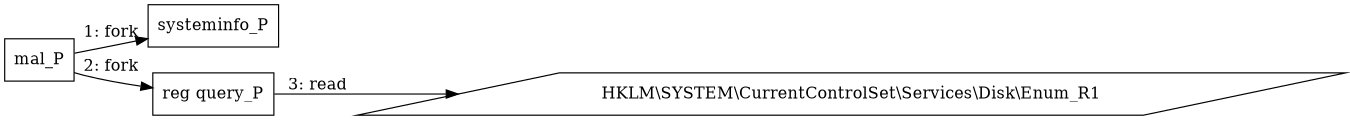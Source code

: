 digraph T1082 {
rankdir="LR"
size="9"
fixedsize="false"
splines="true"
nodesep=0.3
ranksep=0
fontsize=10
overlap="scalexy"
engine= "neato"
	"mal_P" [node_type=Process shape=box]
	"systeminfo_P" [node_type=Process shape=box]
	"reg query_P" [node_type=Process shape=box]
	"HKLM\\SYSTEM\\CurrentControlSet\\Services\\Disk\\Enum_R1" [node_type=Registry shape=parallelogram]
	"mal_P" -> "systeminfo_P" [label="1: fork"]
	"mal_P" -> "reg query_P" [label="2: fork"]
	"reg query_P" -> "HKLM\\SYSTEM\\CurrentControlSet\\Services\\Disk\\Enum_R1" [label="3: read"]
}
